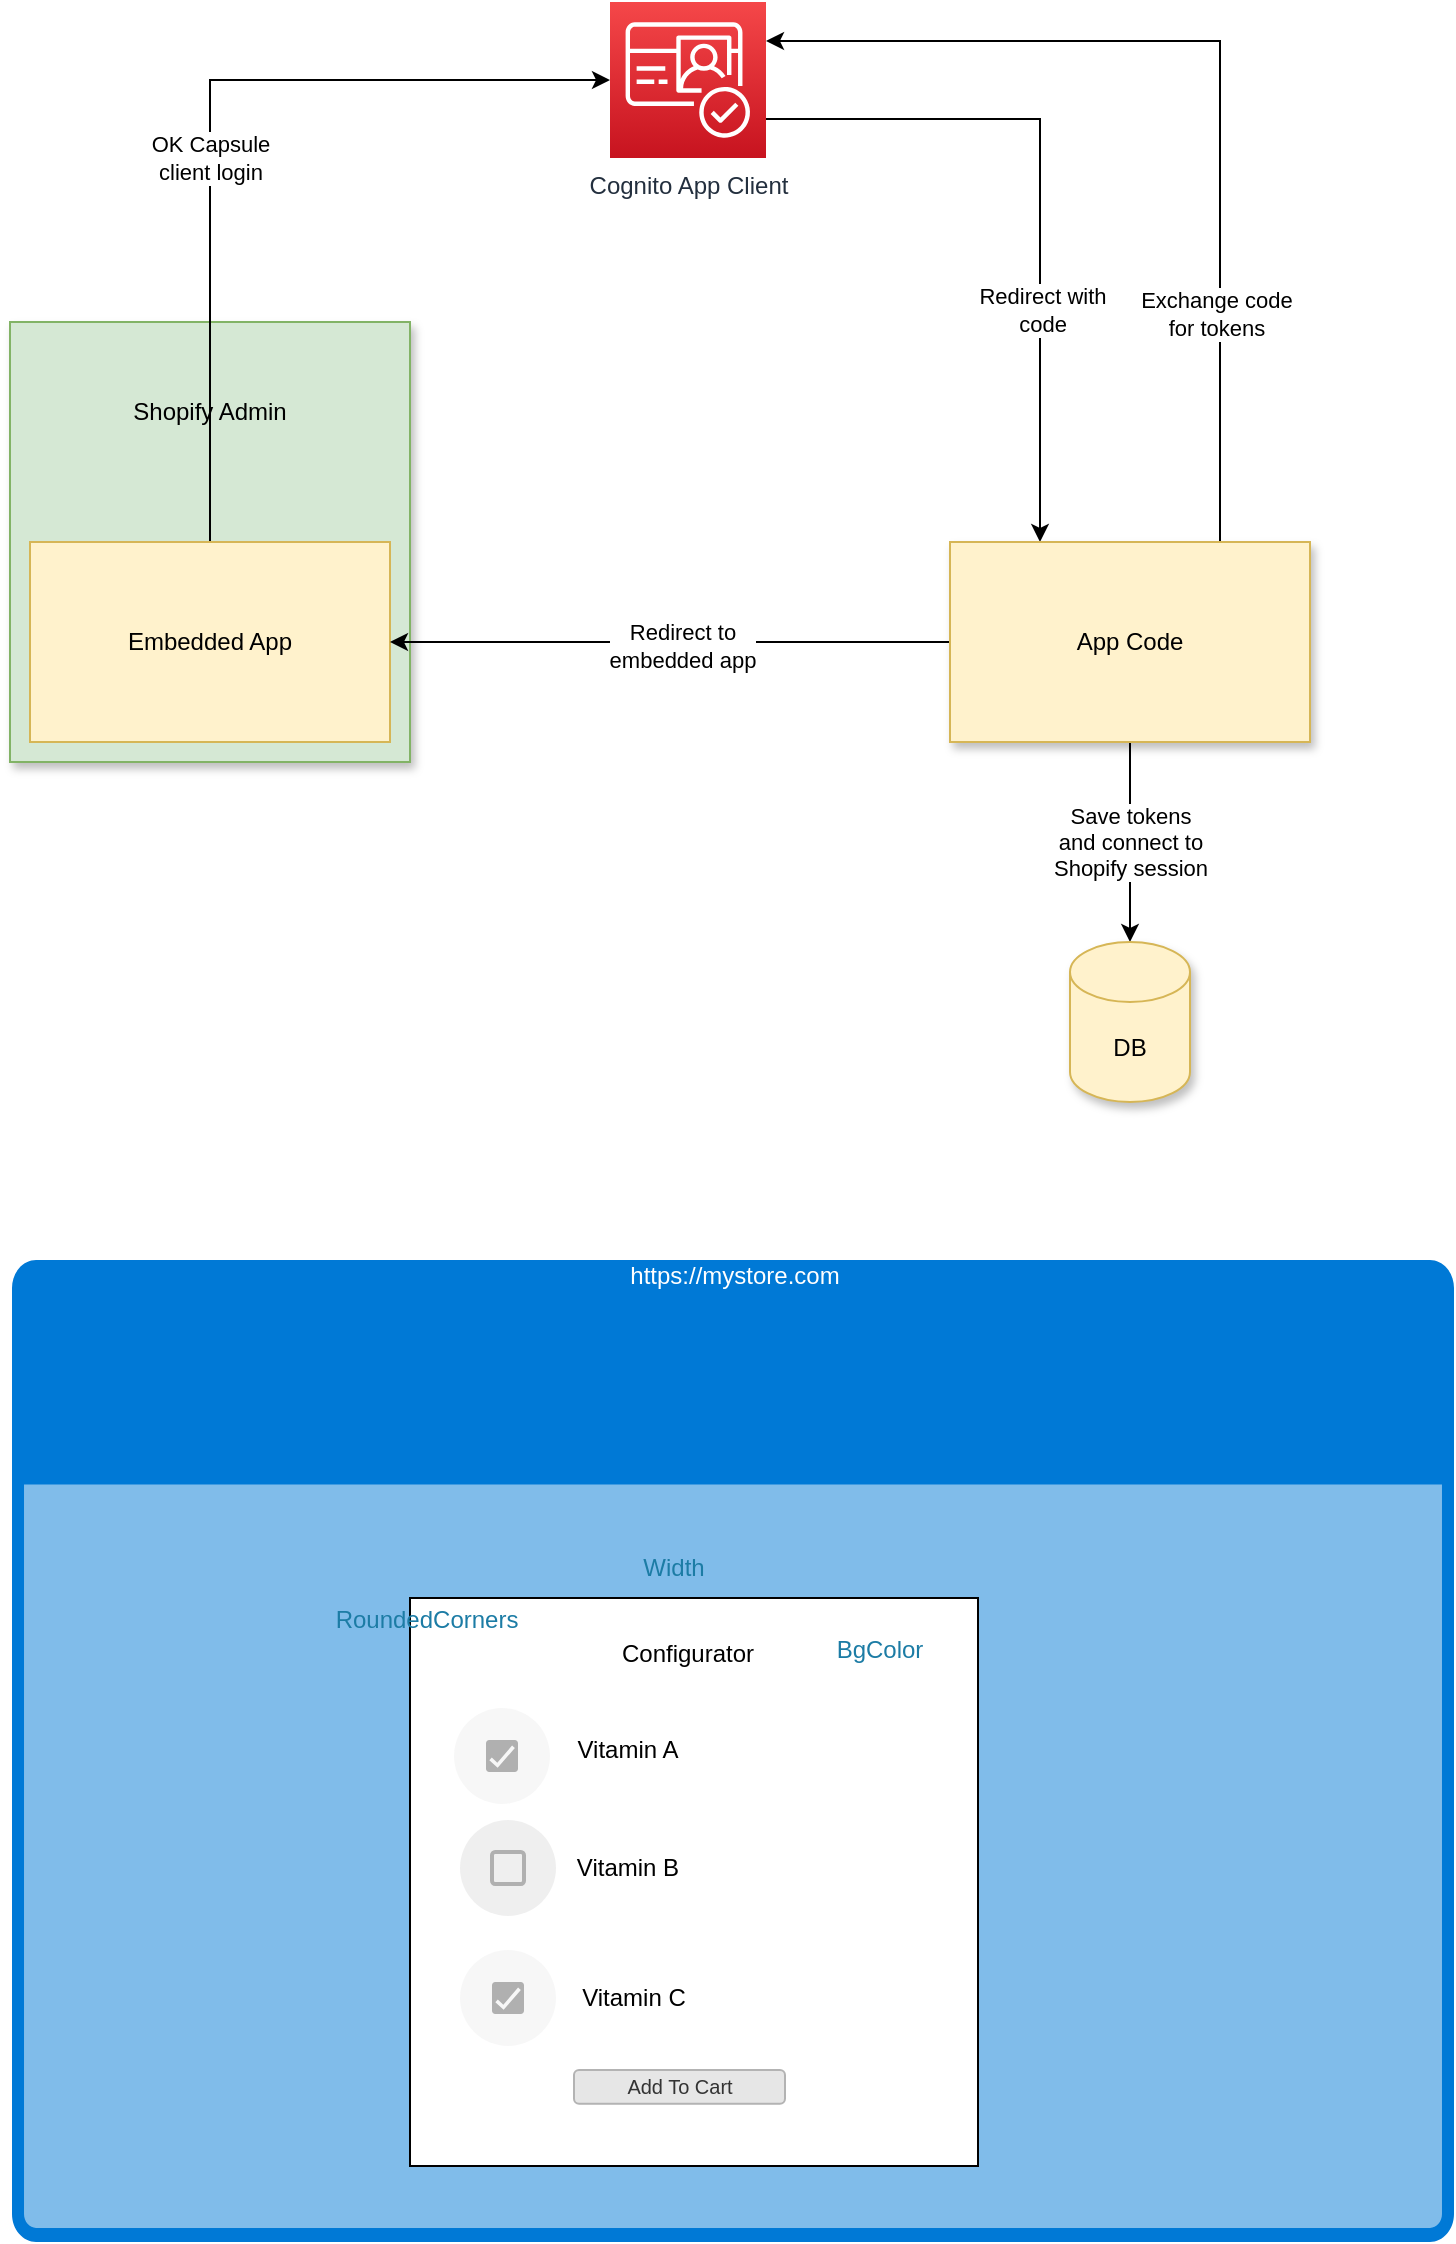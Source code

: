 <mxfile>
    <diagram id="VmC42WR0OH9h9bk3OR_h" name="Page-1">
        <mxGraphModel dx="1009" dy="591" grid="0" gridSize="10" guides="1" tooltips="1" connect="1" arrows="1" fold="1" page="1" pageScale="1" pageWidth="850" pageHeight="1100" math="0" shadow="0">
            <root>
                <mxCell id="0"/>
                <mxCell id="1" parent="0"/>
                <mxCell id="22" style="edgeStyle=orthogonalEdgeStyle;rounded=0;html=1;exitX=1;exitY=0.75;exitDx=0;exitDy=0;exitPerimeter=0;entryX=0.25;entryY=0;entryDx=0;entryDy=0;endArrow=classic;endFill=1;startArrow=none;startFill=0;" parent="1" source="3" target="18" edge="1">
                    <mxGeometry relative="1" as="geometry"/>
                </mxCell>
                <mxCell id="24" value="Redirect with &lt;br&gt;code" style="edgeLabel;html=1;align=center;verticalAlign=middle;resizable=0;points=[];" parent="22" vertex="1" connectable="0">
                    <mxGeometry x="0.335" y="1" relative="1" as="geometry">
                        <mxPoint as="offset"/>
                    </mxGeometry>
                </mxCell>
                <mxCell id="29" style="edgeStyle=orthogonalEdgeStyle;rounded=0;html=1;exitX=1;exitY=0.25;exitDx=0;exitDy=0;exitPerimeter=0;entryX=0.75;entryY=0;entryDx=0;entryDy=0;startArrow=classic;startFill=1;endArrow=none;endFill=0;" parent="1" source="3" target="18" edge="1">
                    <mxGeometry relative="1" as="geometry"/>
                </mxCell>
                <mxCell id="30" value="Exchange code&lt;br&gt;for tokens" style="edgeLabel;html=1;align=center;verticalAlign=middle;resizable=0;points=[];" parent="29" vertex="1" connectable="0">
                    <mxGeometry x="0.325" relative="1" as="geometry">
                        <mxPoint x="-2" y="47" as="offset"/>
                    </mxGeometry>
                </mxCell>
                <mxCell id="3" value="Cognito App Client" style="sketch=0;points=[[0,0,0],[0.25,0,0],[0.5,0,0],[0.75,0,0],[1,0,0],[0,1,0],[0.25,1,0],[0.5,1,0],[0.75,1,0],[1,1,0],[0,0.25,0],[0,0.5,0],[0,0.75,0],[1,0.25,0],[1,0.5,0],[1,0.75,0]];outlineConnect=0;fontColor=#232F3E;gradientColor=#F54749;gradientDirection=north;fillColor=#C7131F;strokeColor=#ffffff;dashed=0;verticalLabelPosition=bottom;verticalAlign=top;align=center;html=1;fontSize=12;fontStyle=0;aspect=fixed;shape=mxgraph.aws4.resourceIcon;resIcon=mxgraph.aws4.cognito;" parent="1" vertex="1">
                    <mxGeometry x="380" y="30" width="78" height="78" as="geometry"/>
                </mxCell>
                <mxCell id="5" value="" style="rounded=0;whiteSpace=wrap;html=1;fillColor=#d5e8d4;strokeColor=#82b366;shadow=1;" parent="1" vertex="1">
                    <mxGeometry x="80" y="190" width="200" height="220" as="geometry"/>
                </mxCell>
                <mxCell id="15" style="edgeStyle=orthogonalEdgeStyle;html=1;exitX=0.5;exitY=0;exitDx=0;exitDy=0;entryX=0;entryY=0.5;entryDx=0;entryDy=0;entryPerimeter=0;rounded=0;" parent="1" source="6" target="3" edge="1">
                    <mxGeometry relative="1" as="geometry"/>
                </mxCell>
                <mxCell id="16" value="OK Capsule&lt;br&gt;client login" style="edgeLabel;html=1;align=center;verticalAlign=middle;resizable=0;points=[];" parent="15" vertex="1" connectable="0">
                    <mxGeometry x="0.105" y="-3" relative="1" as="geometry">
                        <mxPoint x="-7" y="36" as="offset"/>
                    </mxGeometry>
                </mxCell>
                <mxCell id="6" value="Embedded App" style="rounded=0;whiteSpace=wrap;html=1;fillColor=#fff2cc;strokeColor=#d6b656;shadow=0;" parent="1" vertex="1">
                    <mxGeometry x="90" y="300" width="180" height="100" as="geometry"/>
                </mxCell>
                <mxCell id="7" value="Shopify Admin" style="text;html=1;strokeColor=none;fillColor=none;align=center;verticalAlign=middle;whiteSpace=wrap;rounded=0;" parent="1" vertex="1">
                    <mxGeometry x="135" y="220" width="90" height="30" as="geometry"/>
                </mxCell>
                <mxCell id="25" value="Save tokens&lt;br&gt;and connect to&lt;br&gt;Shopify session" style="edgeStyle=orthogonalEdgeStyle;rounded=0;html=1;startArrow=none;startFill=0;endArrow=classic;endFill=1;" parent="1" source="18" target="19" edge="1">
                    <mxGeometry relative="1" as="geometry"/>
                </mxCell>
                <mxCell id="27" style="edgeStyle=orthogonalEdgeStyle;rounded=0;html=1;startArrow=none;startFill=0;endArrow=classic;endFill=1;" parent="1" source="18" target="6" edge="1">
                    <mxGeometry relative="1" as="geometry"/>
                </mxCell>
                <mxCell id="28" value="Redirect to &lt;br&gt;embedded app" style="edgeLabel;html=1;align=center;verticalAlign=middle;resizable=0;points=[];" parent="27" vertex="1" connectable="0">
                    <mxGeometry x="-0.043" y="2" relative="1" as="geometry">
                        <mxPoint as="offset"/>
                    </mxGeometry>
                </mxCell>
                <mxCell id="18" value="App Code" style="rounded=0;whiteSpace=wrap;html=1;fillColor=#fff2cc;strokeColor=#d6b656;shadow=1;" parent="1" vertex="1">
                    <mxGeometry x="550" y="300" width="180" height="100" as="geometry"/>
                </mxCell>
                <mxCell id="19" value="DB" style="shape=cylinder3;whiteSpace=wrap;html=1;boundedLbl=1;backgroundOutline=1;size=15;fillColor=#fff2cc;strokeColor=#d6b656;shadow=1;" parent="1" vertex="1">
                    <mxGeometry x="610" y="500" width="60" height="80" as="geometry"/>
                </mxCell>
                <mxCell id="31" value="https://mystore.com" style="html=1;strokeColor=none;fillColor=#0079D6;labelPosition=center;verticalLabelPosition=middle;verticalAlign=top;align=center;fontSize=12;outlineConnect=0;spacingTop=-6;fontColor=#FFFFFF;sketch=0;shape=mxgraph.sitemap.page;" vertex="1" parent="1">
                    <mxGeometry x="81" y="659" width="721" height="491" as="geometry"/>
                </mxCell>
                <mxCell id="32" value="" style="whiteSpace=wrap;html=1;aspect=fixed;" vertex="1" parent="1">
                    <mxGeometry x="280" y="828" width="284" height="284" as="geometry"/>
                </mxCell>
                <mxCell id="33" value="Configurator" style="text;html=1;strokeColor=none;fillColor=none;align=center;verticalAlign=middle;whiteSpace=wrap;rounded=0;" vertex="1" parent="1">
                    <mxGeometry x="389" y="841" width="60" height="30" as="geometry"/>
                </mxCell>
                <mxCell id="34" value="" style="shape=ellipse;labelPosition=right;align=left;strokeColor=none;fillColor=#B0B0B0;opacity=10;sketch=0;" vertex="1" parent="1">
                    <mxGeometry x="302" y="883" width="48" height="48" as="geometry"/>
                </mxCell>
                <mxCell id="35" value="" style="dashed=0;labelPosition=right;align=left;shape=mxgraph.gmdl.checkbox;strokeColor=none;fillColor=#B0B0B0;strokeWidth=2;sketch=0;" vertex="1" parent="34">
                    <mxGeometry x="16" y="16" width="16" height="16" as="geometry"/>
                </mxCell>
                <mxCell id="36" value="" style="shape=ellipse;labelPosition=right;align=left;strokeColor=none;fillColor=#666666;opacity=10;sketch=0;" vertex="1" parent="1">
                    <mxGeometry x="305" y="939" width="48" height="48" as="geometry"/>
                </mxCell>
                <mxCell id="37" value="" style="dashed=0;labelPosition=right;align=left;shape=mxgraph.gmdl.checkbox;strokeColor=#B0B0B0;fillColor=none;strokeWidth=2;sketch=0;" vertex="1" parent="36">
                    <mxGeometry x="16" y="16" width="16" height="16" as="geometry"/>
                </mxCell>
                <mxCell id="38" value="Vitamin A" style="text;html=1;strokeColor=none;fillColor=none;align=center;verticalAlign=middle;whiteSpace=wrap;rounded=0;" vertex="1" parent="1">
                    <mxGeometry x="359" y="889" width="60" height="30" as="geometry"/>
                </mxCell>
                <mxCell id="39" value="Vitamin B" style="text;html=1;strokeColor=none;fillColor=none;align=center;verticalAlign=middle;whiteSpace=wrap;rounded=0;" vertex="1" parent="1">
                    <mxGeometry x="359" y="948" width="60" height="30" as="geometry"/>
                </mxCell>
                <mxCell id="40" value="" style="shape=ellipse;labelPosition=right;align=left;strokeColor=none;fillColor=#B0B0B0;opacity=10;sketch=0;" vertex="1" parent="1">
                    <mxGeometry x="305" y="1004" width="48" height="48" as="geometry"/>
                </mxCell>
                <mxCell id="41" value="" style="dashed=0;labelPosition=right;align=left;shape=mxgraph.gmdl.checkbox;strokeColor=none;fillColor=#B0B0B0;strokeWidth=2;sketch=0;" vertex="1" parent="40">
                    <mxGeometry x="16" y="16" width="16" height="16" as="geometry"/>
                </mxCell>
                <mxCell id="42" value="Vitamin C" style="text;html=1;strokeColor=none;fillColor=none;align=center;verticalAlign=middle;whiteSpace=wrap;rounded=0;" vertex="1" parent="1">
                    <mxGeometry x="362" y="1013" width="60" height="30" as="geometry"/>
                </mxCell>
                <mxCell id="43" value="Add To Cart" style="rounded=1;html=1;shadow=0;dashed=0;whiteSpace=wrap;fontSize=10;fillColor=#E6E6E6;align=center;strokeColor=#B3B3B3;fontColor=#333333;" vertex="1" parent="1">
                    <mxGeometry x="362" y="1064" width="105.5" height="16.88" as="geometry"/>
                </mxCell>
                <mxCell id="45" value="&lt;span style=&quot;color: rgb(28 , 124 , 165)&quot;&gt;Width&lt;/span&gt;" style="text;html=1;strokeColor=none;fillColor=none;align=center;verticalAlign=middle;whiteSpace=wrap;rounded=0;" vertex="1" parent="1">
                    <mxGeometry x="382" y="798" width="60" height="30" as="geometry"/>
                </mxCell>
                <mxCell id="46" value="&lt;span style=&quot;color: rgb(28 , 124 , 165)&quot;&gt;BgColor&lt;/span&gt;" style="text;html=1;strokeColor=none;fillColor=none;align=center;verticalAlign=middle;whiteSpace=wrap;rounded=0;" vertex="1" parent="1">
                    <mxGeometry x="485" y="839" width="60" height="30" as="geometry"/>
                </mxCell>
                <mxCell id="47" value="&lt;span style=&quot;color: rgb(28 , 124 , 165)&quot;&gt;RoundedCorners&lt;/span&gt;" style="text;html=1;strokeColor=none;fillColor=none;align=center;verticalAlign=middle;whiteSpace=wrap;rounded=0;" vertex="1" parent="1">
                    <mxGeometry x="252" y="825" width="73" height="27" as="geometry"/>
                </mxCell>
            </root>
        </mxGraphModel>
    </diagram>
</mxfile>